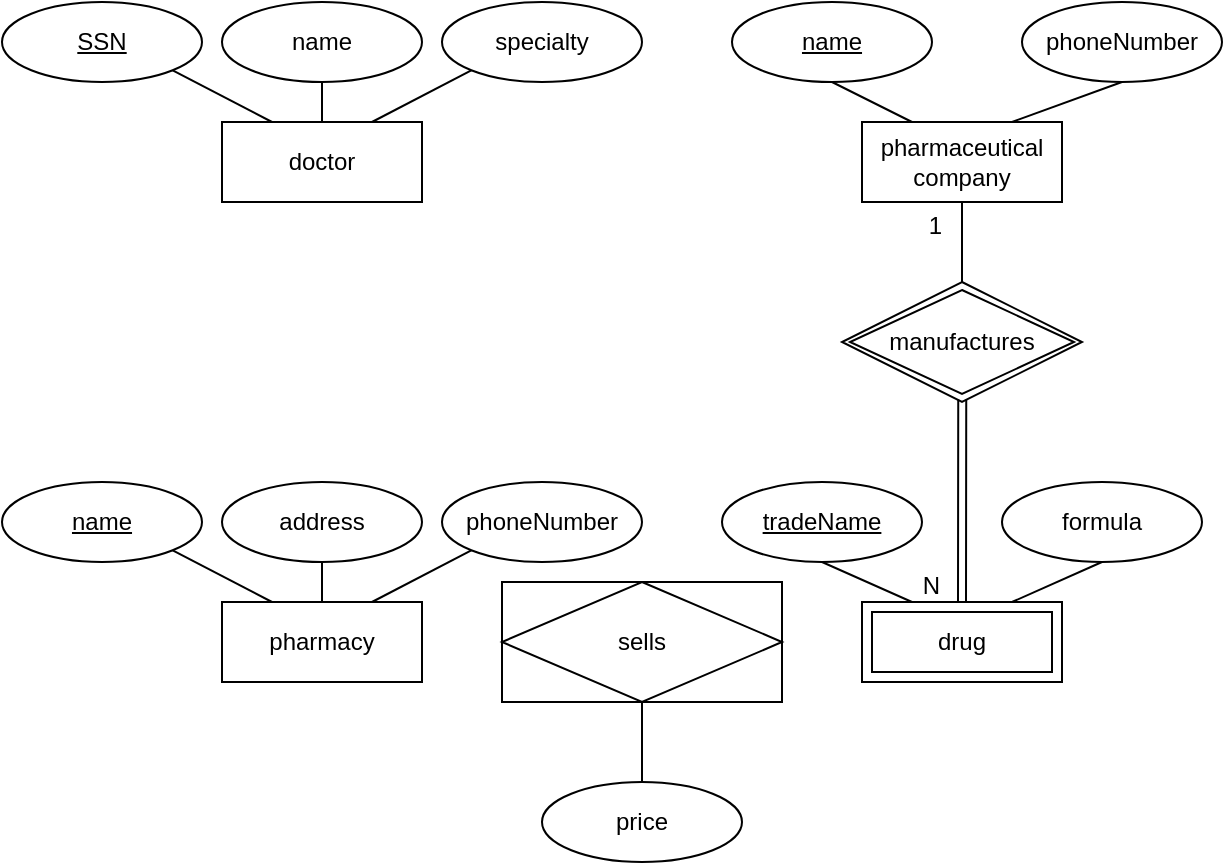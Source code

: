 <mxfile version="14.4.9" type="device"><diagram id="R2lEEEUBdFMjLlhIrx00" name="Page-1"><mxGraphModel dx="981" dy="526" grid="1" gridSize="10" guides="1" tooltips="1" connect="1" arrows="1" fold="1" page="1" pageScale="1" pageWidth="850" pageHeight="1100" math="0" shadow="0" extFonts="Permanent Marker^https://fonts.googleapis.com/css?family=Permanent+Marker"><root><mxCell id="0"/><mxCell id="1" parent="0"/><mxCell id="ppnzW-AwBqLWWDxreT5Y-1" value="doctor" style="whiteSpace=wrap;html=1;align=center;" vertex="1" parent="1"><mxGeometry x="120" y="120" width="100" height="40" as="geometry"/></mxCell><mxCell id="ppnzW-AwBqLWWDxreT5Y-2" value="SSN" style="ellipse;whiteSpace=wrap;html=1;align=center;fontStyle=4;" vertex="1" parent="1"><mxGeometry x="10" y="60" width="100" height="40" as="geometry"/></mxCell><mxCell id="ppnzW-AwBqLWWDxreT5Y-3" value="specialty" style="ellipse;whiteSpace=wrap;html=1;align=center;" vertex="1" parent="1"><mxGeometry x="230" y="60" width="100" height="40" as="geometry"/></mxCell><mxCell id="ppnzW-AwBqLWWDxreT5Y-4" value="" style="endArrow=none;html=1;rounded=0;entryX=0.25;entryY=0;entryDx=0;entryDy=0;exitX=1;exitY=1;exitDx=0;exitDy=0;" edge="1" parent="1" source="ppnzW-AwBqLWWDxreT5Y-2" target="ppnzW-AwBqLWWDxreT5Y-1"><mxGeometry relative="1" as="geometry"><mxPoint x="190" y="230" as="sourcePoint"/><mxPoint x="350" y="230" as="targetPoint"/></mxGeometry></mxCell><mxCell id="ppnzW-AwBqLWWDxreT5Y-5" value="" style="endArrow=none;html=1;rounded=0;entryX=0;entryY=1;entryDx=0;entryDy=0;exitX=0.75;exitY=0;exitDx=0;exitDy=0;" edge="1" parent="1" source="ppnzW-AwBqLWWDxreT5Y-1" target="ppnzW-AwBqLWWDxreT5Y-3"><mxGeometry relative="1" as="geometry"><mxPoint x="280" y="240" as="sourcePoint"/><mxPoint x="440" y="240" as="targetPoint"/></mxGeometry></mxCell><mxCell id="ppnzW-AwBqLWWDxreT5Y-6" value="name" style="ellipse;whiteSpace=wrap;html=1;align=center;" vertex="1" parent="1"><mxGeometry x="120" y="60" width="100" height="40" as="geometry"/></mxCell><mxCell id="ppnzW-AwBqLWWDxreT5Y-7" value="" style="endArrow=none;html=1;rounded=0;exitX=0.5;exitY=0;exitDx=0;exitDy=0;entryX=0.5;entryY=1;entryDx=0;entryDy=0;" edge="1" parent="1" source="ppnzW-AwBqLWWDxreT5Y-1" target="ppnzW-AwBqLWWDxreT5Y-6"><mxGeometry relative="1" as="geometry"><mxPoint x="210" y="420" as="sourcePoint"/><mxPoint x="370" y="420" as="targetPoint"/></mxGeometry></mxCell><mxCell id="ppnzW-AwBqLWWDxreT5Y-8" value="&lt;div&gt;pharmaceutical&lt;/div&gt;&lt;div&gt;company&lt;br&gt;&lt;/div&gt;" style="whiteSpace=wrap;html=1;align=center;" vertex="1" parent="1"><mxGeometry x="440" y="120" width="100" height="40" as="geometry"/></mxCell><mxCell id="ppnzW-AwBqLWWDxreT5Y-9" value="name" style="ellipse;whiteSpace=wrap;html=1;align=center;fontStyle=4;" vertex="1" parent="1"><mxGeometry x="375" y="60" width="100" height="40" as="geometry"/></mxCell><mxCell id="ppnzW-AwBqLWWDxreT5Y-10" value="phoneNumber" style="ellipse;whiteSpace=wrap;html=1;align=center;" vertex="1" parent="1"><mxGeometry x="520" y="60" width="100" height="40" as="geometry"/></mxCell><mxCell id="ppnzW-AwBqLWWDxreT5Y-11" value="" style="endArrow=none;html=1;rounded=0;entryX=0.25;entryY=0;entryDx=0;entryDy=0;exitX=0.5;exitY=1;exitDx=0;exitDy=0;" edge="1" parent="1" source="ppnzW-AwBqLWWDxreT5Y-9" target="ppnzW-AwBqLWWDxreT5Y-8"><mxGeometry relative="1" as="geometry"><mxPoint x="460" y="190" as="sourcePoint"/><mxPoint x="620" y="190" as="targetPoint"/></mxGeometry></mxCell><mxCell id="ppnzW-AwBqLWWDxreT5Y-13" value="" style="endArrow=none;html=1;rounded=0;entryX=0.5;entryY=1;entryDx=0;entryDy=0;exitX=0.75;exitY=0;exitDx=0;exitDy=0;" edge="1" parent="1" source="ppnzW-AwBqLWWDxreT5Y-8" target="ppnzW-AwBqLWWDxreT5Y-10"><mxGeometry relative="1" as="geometry"><mxPoint x="410" y="290" as="sourcePoint"/><mxPoint x="570" y="290" as="targetPoint"/></mxGeometry></mxCell><mxCell id="ppnzW-AwBqLWWDxreT5Y-16" value="formula" style="ellipse;whiteSpace=wrap;html=1;align=center;" vertex="1" parent="1"><mxGeometry x="510" y="300" width="100" height="40" as="geometry"/></mxCell><mxCell id="ppnzW-AwBqLWWDxreT5Y-17" value="tradeName" style="ellipse;whiteSpace=wrap;html=1;align=center;fontStyle=4;" vertex="1" parent="1"><mxGeometry x="370" y="300" width="100" height="40" as="geometry"/></mxCell><mxCell id="ppnzW-AwBqLWWDxreT5Y-18" value="" style="endArrow=none;html=1;rounded=0;exitX=0.75;exitY=0;exitDx=0;exitDy=0;entryX=0.5;entryY=1;entryDx=0;entryDy=0;" edge="1" parent="1" source="ppnzW-AwBqLWWDxreT5Y-21" target="ppnzW-AwBqLWWDxreT5Y-16"><mxGeometry relative="1" as="geometry"><mxPoint x="515" y="360" as="sourcePoint"/><mxPoint x="600" y="480" as="targetPoint"/></mxGeometry></mxCell><mxCell id="ppnzW-AwBqLWWDxreT5Y-19" value="" style="endArrow=none;html=1;rounded=0;exitX=0.5;exitY=1;exitDx=0;exitDy=0;entryX=0.25;entryY=0;entryDx=0;entryDy=0;" edge="1" parent="1" source="ppnzW-AwBqLWWDxreT5Y-17" target="ppnzW-AwBqLWWDxreT5Y-21"><mxGeometry relative="1" as="geometry"><mxPoint x="480" y="540" as="sourcePoint"/><mxPoint x="465" y="360" as="targetPoint"/></mxGeometry></mxCell><mxCell id="ppnzW-AwBqLWWDxreT5Y-20" value="manufactures" style="shape=rhombus;double=1;perimeter=rhombusPerimeter;whiteSpace=wrap;html=1;align=center;" vertex="1" parent="1"><mxGeometry x="430" y="200" width="120" height="60" as="geometry"/></mxCell><mxCell id="ppnzW-AwBqLWWDxreT5Y-21" value="drug" style="shape=ext;margin=3;double=1;whiteSpace=wrap;html=1;align=center;" vertex="1" parent="1"><mxGeometry x="440" y="360" width="100" height="40" as="geometry"/></mxCell><mxCell id="ppnzW-AwBqLWWDxreT5Y-22" value="" style="shape=link;html=1;rounded=0;entryX=0.5;entryY=0;entryDx=0;entryDy=0;exitX=0.501;exitY=0.979;exitDx=0;exitDy=0;exitPerimeter=0;" edge="1" parent="1" source="ppnzW-AwBqLWWDxreT5Y-20" target="ppnzW-AwBqLWWDxreT5Y-21"><mxGeometry relative="1" as="geometry"><mxPoint x="210" y="430" as="sourcePoint"/><mxPoint x="370" y="430" as="targetPoint"/></mxGeometry></mxCell><mxCell id="ppnzW-AwBqLWWDxreT5Y-23" value="N" style="resizable=0;html=1;align=right;verticalAlign=bottom;" connectable="0" vertex="1" parent="ppnzW-AwBqLWWDxreT5Y-22"><mxGeometry x="1" relative="1" as="geometry"><mxPoint x="-10" y="-0.17" as="offset"/></mxGeometry></mxCell><mxCell id="ppnzW-AwBqLWWDxreT5Y-26" value="" style="endArrow=none;html=1;rounded=0;entryX=0.5;entryY=1;entryDx=0;entryDy=0;exitX=0.5;exitY=0;exitDx=0;exitDy=0;" edge="1" parent="1" source="ppnzW-AwBqLWWDxreT5Y-20" target="ppnzW-AwBqLWWDxreT5Y-8"><mxGeometry relative="1" as="geometry"><mxPoint x="250" y="200" as="sourcePoint"/><mxPoint x="410" y="200" as="targetPoint"/></mxGeometry></mxCell><mxCell id="ppnzW-AwBqLWWDxreT5Y-27" value="1" style="resizable=0;html=1;align=right;verticalAlign=bottom;" connectable="0" vertex="1" parent="ppnzW-AwBqLWWDxreT5Y-26"><mxGeometry x="1" relative="1" as="geometry"><mxPoint x="-10" y="20" as="offset"/></mxGeometry></mxCell><mxCell id="ppnzW-AwBqLWWDxreT5Y-28" value="pharmacy" style="whiteSpace=wrap;html=1;align=center;" vertex="1" parent="1"><mxGeometry x="120" y="360" width="100" height="40" as="geometry"/></mxCell><mxCell id="ppnzW-AwBqLWWDxreT5Y-29" value="name" style="ellipse;whiteSpace=wrap;html=1;align=center;fontStyle=4;" vertex="1" parent="1"><mxGeometry x="10" y="300" width="100" height="40" as="geometry"/></mxCell><mxCell id="ppnzW-AwBqLWWDxreT5Y-31" value="price" style="ellipse;whiteSpace=wrap;html=1;align=center;" vertex="1" parent="1"><mxGeometry x="280" y="450" width="100" height="40" as="geometry"/></mxCell><mxCell id="ppnzW-AwBqLWWDxreT5Y-32" value="" style="endArrow=none;html=1;rounded=0;entryX=0.5;entryY=1;entryDx=0;entryDy=0;exitX=0.5;exitY=0;exitDx=0;exitDy=0;" edge="1" parent="1" source="ppnzW-AwBqLWWDxreT5Y-31" target="ppnzW-AwBqLWWDxreT5Y-38"><mxGeometry relative="1" as="geometry"><mxPoint x="-80" y="160" as="sourcePoint"/><mxPoint x="330" y="410.0" as="targetPoint"/></mxGeometry></mxCell><mxCell id="ppnzW-AwBqLWWDxreT5Y-33" value="address" style="ellipse;whiteSpace=wrap;html=1;align=center;" vertex="1" parent="1"><mxGeometry x="120" y="300" width="100" height="40" as="geometry"/></mxCell><mxCell id="ppnzW-AwBqLWWDxreT5Y-34" value="phoneNumber" style="ellipse;whiteSpace=wrap;html=1;align=center;" vertex="1" parent="1"><mxGeometry x="230" y="300" width="100" height="40" as="geometry"/></mxCell><mxCell id="ppnzW-AwBqLWWDxreT5Y-35" value="" style="endArrow=none;html=1;rounded=0;entryX=0.25;entryY=0;entryDx=0;entryDy=0;exitX=1;exitY=1;exitDx=0;exitDy=0;" edge="1" parent="1" source="ppnzW-AwBqLWWDxreT5Y-29" target="ppnzW-AwBqLWWDxreT5Y-28"><mxGeometry relative="1" as="geometry"><mxPoint x="60" y="430" as="sourcePoint"/><mxPoint x="220" y="430" as="targetPoint"/></mxGeometry></mxCell><mxCell id="ppnzW-AwBqLWWDxreT5Y-36" value="" style="endArrow=none;html=1;rounded=0;entryX=0.5;entryY=1;entryDx=0;entryDy=0;" edge="1" parent="1" source="ppnzW-AwBqLWWDxreT5Y-28" target="ppnzW-AwBqLWWDxreT5Y-33"><mxGeometry relative="1" as="geometry"><mxPoint x="120" y="430" as="sourcePoint"/><mxPoint x="280" y="430" as="targetPoint"/></mxGeometry></mxCell><mxCell id="ppnzW-AwBqLWWDxreT5Y-37" value="" style="endArrow=none;html=1;rounded=0;entryX=0;entryY=1;entryDx=0;entryDy=0;exitX=0.75;exitY=0;exitDx=0;exitDy=0;" edge="1" parent="1" source="ppnzW-AwBqLWWDxreT5Y-28" target="ppnzW-AwBqLWWDxreT5Y-34"><mxGeometry relative="1" as="geometry"><mxPoint x="160" y="450" as="sourcePoint"/><mxPoint x="320" y="450" as="targetPoint"/></mxGeometry></mxCell><mxCell id="ppnzW-AwBqLWWDxreT5Y-38" value="sells" style="shape=associativeEntity;whiteSpace=wrap;html=1;align=center;" vertex="1" parent="1"><mxGeometry x="260" y="350" width="140" height="60" as="geometry"/></mxCell></root></mxGraphModel></diagram></mxfile>